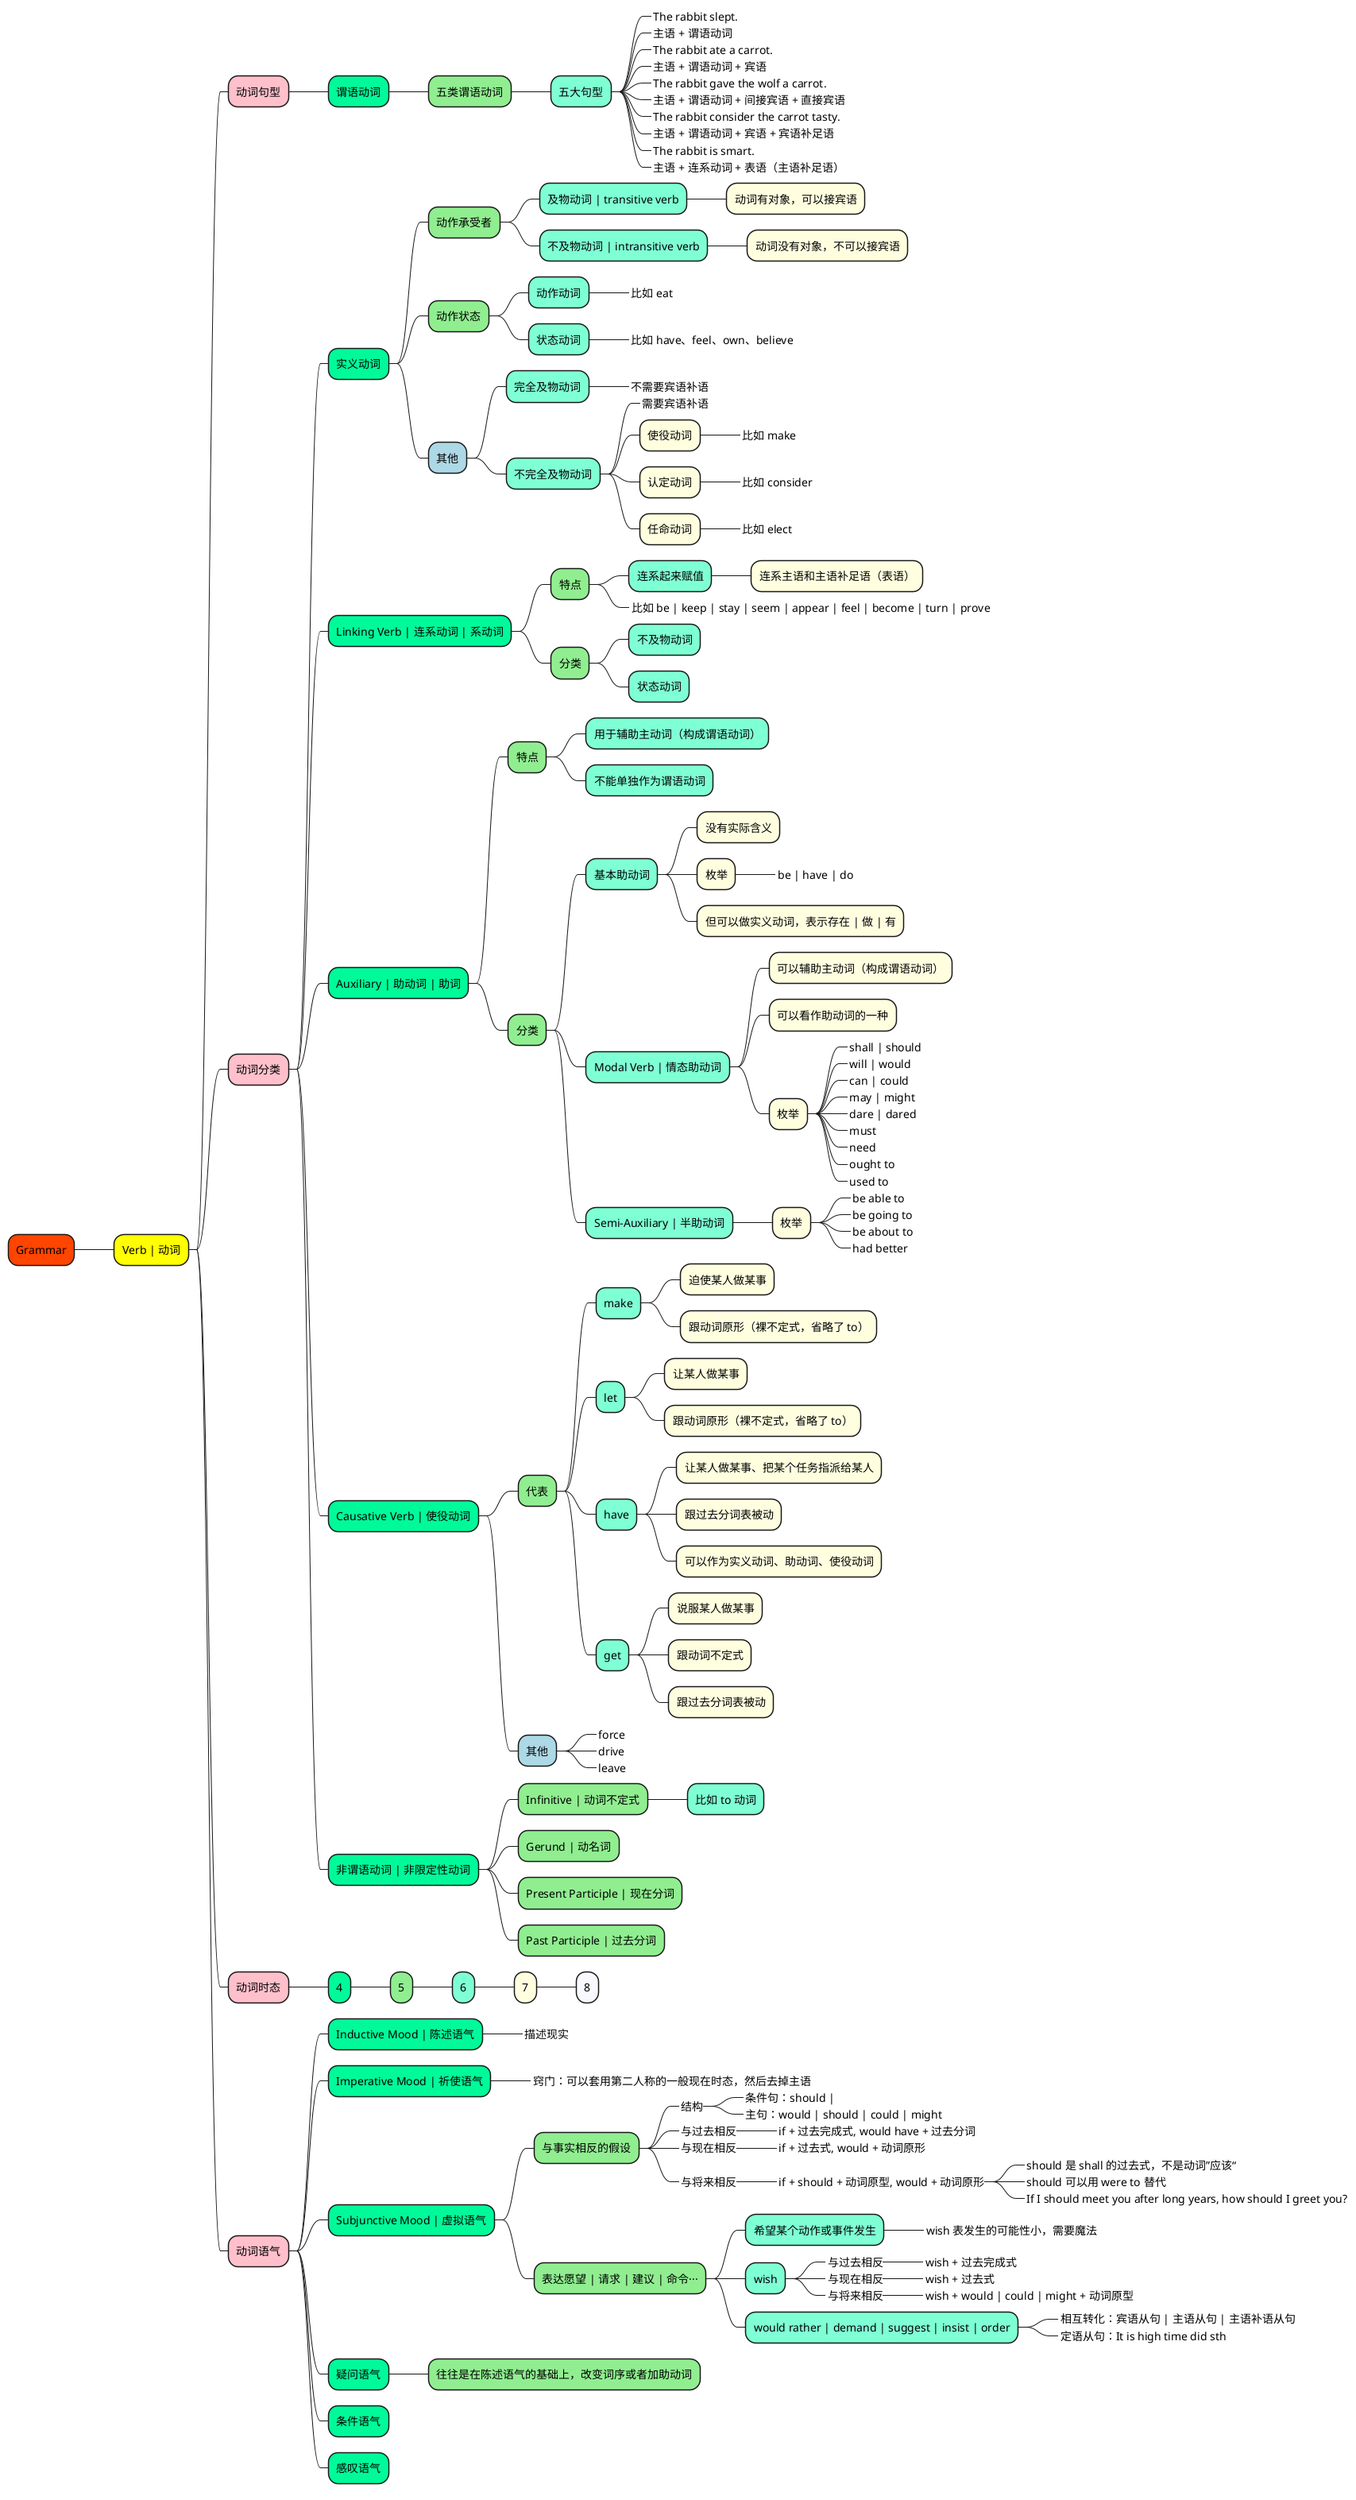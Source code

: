 @startmindmap

+[#OrangeRed] Grammar

++[#yellow] Verb | 动词

+++[#Pink] 动词句型

++++[#MediumSpringGreen] 谓语动词

+++++[#LightGreen] 五类谓语动词

++++++[#Aquamarine] 五大句型

+++++++[#LightYellow]_ The rabbit slept.
+++++++[#LightYellow]_ 主语 + 谓语动词
+++++++[#LightYellow]_ The rabbit ate a carrot.
+++++++[#LightYellow]_ 主语 + 谓语动词 + 宾语
+++++++[#LightYellow]_ The rabbit gave the wolf a carrot.
+++++++[#LightYellow]_ 主语 + 谓语动词 + 间接宾语 + 直接宾语
+++++++[#LightYellow]_ The rabbit consider the carrot tasty.
+++++++[#LightYellow]_ 主语 + 谓语动词 + 宾语 + 宾语补足语
+++++++[#LightYellow]_ The rabbit is smart.
+++++++[#LightYellow]_ 主语 + 连系动词 + 表语（主语补足语）


+++[#Pink] 动词分类

++++[#MediumSpringGreen] 实义动词

+++++[#LightGreen] 动作承受者
++++++[#Aquamarine] 及物动词 | transitive verb
+++++++[#LightYellow] 动词有对象，可以接宾语
++++++[#Aquamarine] 不及物动词 | intransitive verb
+++++++[#LightYellow] 动词没有对象，不可以接宾语

+++++[#LightGreen] 动作状态
++++++[#Aquamarine] 动作动词
+++++++[#LightYellow]_ 比如 eat
++++++[#Aquamarine] 状态动词
+++++++[#LightYellow]_ 比如 have、feel、own、believe

+++++[#LightBlue] 其他
++++++[#Aquamarine] 完全及物动词
+++++++[#LightYellow]_ 不需要宾语补语

++++++[#Aquamarine] 不完全及物动词
+++++++[#LightYellow]_ 需要宾语补语
+++++++[#LightYellow] 使役动词
++++++++[#GhostWhite]_ 比如 make
+++++++[#LightYellow] 认定动词
++++++++[#GhostWhite]_ 比如 consider
+++++++[#LightYellow] 任命动词
++++++++[#GhostWhite]_ 比如 elect


++++[#MediumSpringGreen] Linking Verb | 连系动词 | 系动词

+++++[#LightGreen] 特点

++++++[#Aquamarine] 连系起来赋值
+++++++[#LightYellow] 连系主语和主语补足语（表语）
++++++[#Aquamarine]_ 比如 be | keep | stay | seem | appear | feel | become | turn | prove

+++++[#LightGreen] 分类
++++++[#Aquamarine] 不及物动词
++++++[#Aquamarine] 状态动词


++++[#MediumSpringGreen] Auxiliary | 助动词 | 助词

+++++[#LightGreen] 特点
++++++[#Aquamarine] 用于辅助主动词（构成谓语动词）
++++++[#Aquamarine] 不能单独作为谓语动词

+++++[#LightGreen] 分类

++++++[#Aquamarine] 基本助动词
+++++++[#LightYellow] 没有实际含义
+++++++[#LightYellow] 枚举
++++++++[#GhostWhite]_ be | have | do
+++++++[#LightYellow] 但可以做实义动词，表示存在 | 做 | 有

++++++[#Aquamarine] Modal Verb | 情态助动词

+++++++[#LightYellow] 可以辅助主动词（构成谓语动词）
+++++++[#LightYellow] 可以看作助动词的一种

+++++++[#LightYellow] 枚举
++++++++[#GhostWhite]_ shall | should
++++++++[#GhostWhite]_ will | would
++++++++[#GhostWhite]_ can | could
++++++++[#GhostWhite]_ may | might
++++++++[#GhostWhite]_ dare | dared
++++++++[#GhostWhite]_ must
++++++++[#GhostWhite]_ need
++++++++[#GhostWhite]_ ought to
++++++++[#GhostWhite]_ used to

++++++[#Aquamarine] Semi-Auxiliary | 半助动词

+++++++[#LightYellow] 枚举
++++++++[#GhostWhite]_ be able to
++++++++[#GhostWhite]_ be going to
++++++++[#GhostWhite]_ be about to
++++++++[#GhostWhite]_ had better



++++[#MediumSpringGreen] Causative Verb | 使役动词

+++++[#LightGreen] 代表
++++++[#Aquamarine] make
+++++++[#LightYellow] 迫使某人做某事
+++++++[#LightYellow] 跟动词原形（裸不定式，省略了 to）
++++++[#Aquamarine] let
+++++++[#LightYellow] 让某人做某事
+++++++[#LightYellow] 跟动词原形（裸不定式，省略了 to）
++++++[#Aquamarine] have
+++++++[#LightYellow] 让某人做某事、把某个任务指派给某人
+++++++[#LightYellow] 跟过去分词表被动
+++++++[#LightYellow] 可以作为实义动词、助动词、使役动词
++++++[#Aquamarine] get
+++++++[#LightYellow] 说服某人做某事
+++++++[#LightYellow] 跟动词不定式
+++++++[#LightYellow] 跟过去分词表被动

+++++[#LightBlue] 其他
++++++[#AliceBlue]_ force
++++++[#AliceBlue]_ drive
++++++[#AliceBlue]_ leave


++++[#MediumSpringGreen] 非谓语动词 | 非限定性动词

+++++[#LightGreen] Infinitive | 动词不定式
++++++[#Aquamarine] 比如 to 动词
+++++[#LightGreen] Gerund | 动名词
+++++[#LightGreen] Present Participle | 现在分词
+++++[#LightGreen] Past Participle | 过去分词



+++[#Pink] 动词时态

++++[#MediumSpringGreen] 4
+++++[#LightGreen] 5
++++++[#Aquamarine] 6
+++++++[#LightYellow] 7
++++++++[#GhostWhite] 8



+++[#Pink] 动词语气

++++[#MediumSpringGreen] Inductive Mood | 陈述语气
+++++[#LightGreen]_ 描述现实


++++[#MediumSpringGreen] Imperative Mood | 祈使语气
+++++[#LightGreen]_ 窍门：可以套用第二人称的一般现在时态，然后去掉主语


++++[#MediumSpringGreen] Subjunctive Mood | 虚拟语气

+++++[#LightGreen] 与事实相反的假设

++++++[#Aquamarine]_ 结构
+++++++[#LightYellow]_ 条件句：should |
+++++++[#LightYellow]_ 主句：would | should | could | might

++++++[#Aquamarine]_ 与过去相反
+++++++[#LightYellow]_ if + 过去完成式, would have + 过去分词

++++++[#Aquamarine]_ 与现在相反
+++++++[#LightYellow]_ if + 过去式, would + 动词原形

++++++[#Aquamarine]_ 与将来相反
+++++++[#LightYellow]_ if + should + 动词原型, would + 动词原形
++++++++[#GhostWhite]_ should 是 shall 的过去式，不是动词”应该“
++++++++[#GhostWhite]_ should 可以用 were to 替代
++++++++[#GhostWhite]_ If I should meet you after long years, how should I greet you?

+++++[#LightGreen] 表达愿望 | 请求 | 建议 | 命令···

++++++[#Aquamarine] 希望某个动作或事件发生
+++++++[#LightYellow]_ wish 表发生的可能性小，需要魔法

++++++[#Aquamarine] wish
+++++++[#LightYellow]_ 与过去相反
++++++++[#GhostWhite]_ wish + 过去完成式
+++++++[#LightYellow]_ 与现在相反
++++++++[#GhostWhite]_ wish + 过去式
+++++++[#LightYellow]_ 与将来相反
++++++++[#GhostWhite]_ wish + would | could | might + 动词原型

++++++[#Aquamarine] would rather | demand | suggest | insist | order
+++++++[#LightYellow]_ 相互转化：宾语从句 | 主语从句 | 主语补语从句
+++++++[#LightYellow]_ 定语从句：It is high time did sth


++++[#MediumSpringGreen] 疑问语气
+++++[#LightGreen] 往往是在陈述语气的基础上，改变词序或者加助动词

++++[#MediumSpringGreen] 条件语气

++++[#MediumSpringGreen] 感叹语气





'英语动词 https://www.bilibili.com/video/BV1J44y1W7Zx
'英语 "使役动词" 为何如此重要 https://www.bilibili.com/video/BV1wS4y1o7et
'英语语法：助动词 https://www.bilibili.com/video/BV1834y1r79u
'你还搞不懂 "系动词"? "系" 到底啥意思 https://www.bilibili.com/video/BV1xF411v75p



@endmindmap